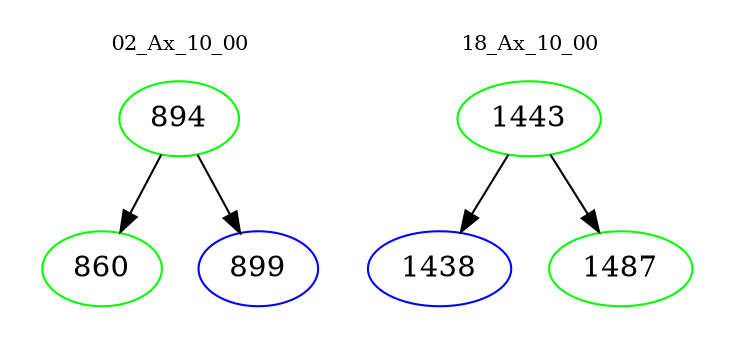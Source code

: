 digraph{
subgraph cluster_0 {
color = white
label = "02_Ax_10_00";
fontsize=10;
T0_894 [label="894", color="green"]
T0_894 -> T0_860 [color="black"]
T0_860 [label="860", color="green"]
T0_894 -> T0_899 [color="black"]
T0_899 [label="899", color="blue"]
}
subgraph cluster_1 {
color = white
label = "18_Ax_10_00";
fontsize=10;
T1_1443 [label="1443", color="green"]
T1_1443 -> T1_1438 [color="black"]
T1_1438 [label="1438", color="blue"]
T1_1443 -> T1_1487 [color="black"]
T1_1487 [label="1487", color="green"]
}
}
